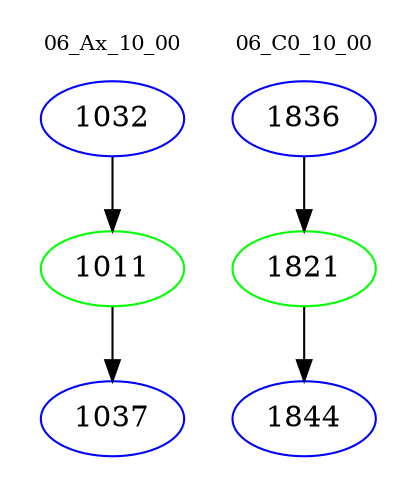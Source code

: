 digraph{
subgraph cluster_0 {
color = white
label = "06_Ax_10_00";
fontsize=10;
T0_1032 [label="1032", color="blue"]
T0_1032 -> T0_1011 [color="black"]
T0_1011 [label="1011", color="green"]
T0_1011 -> T0_1037 [color="black"]
T0_1037 [label="1037", color="blue"]
}
subgraph cluster_1 {
color = white
label = "06_C0_10_00";
fontsize=10;
T1_1836 [label="1836", color="blue"]
T1_1836 -> T1_1821 [color="black"]
T1_1821 [label="1821", color="green"]
T1_1821 -> T1_1844 [color="black"]
T1_1844 [label="1844", color="blue"]
}
}
